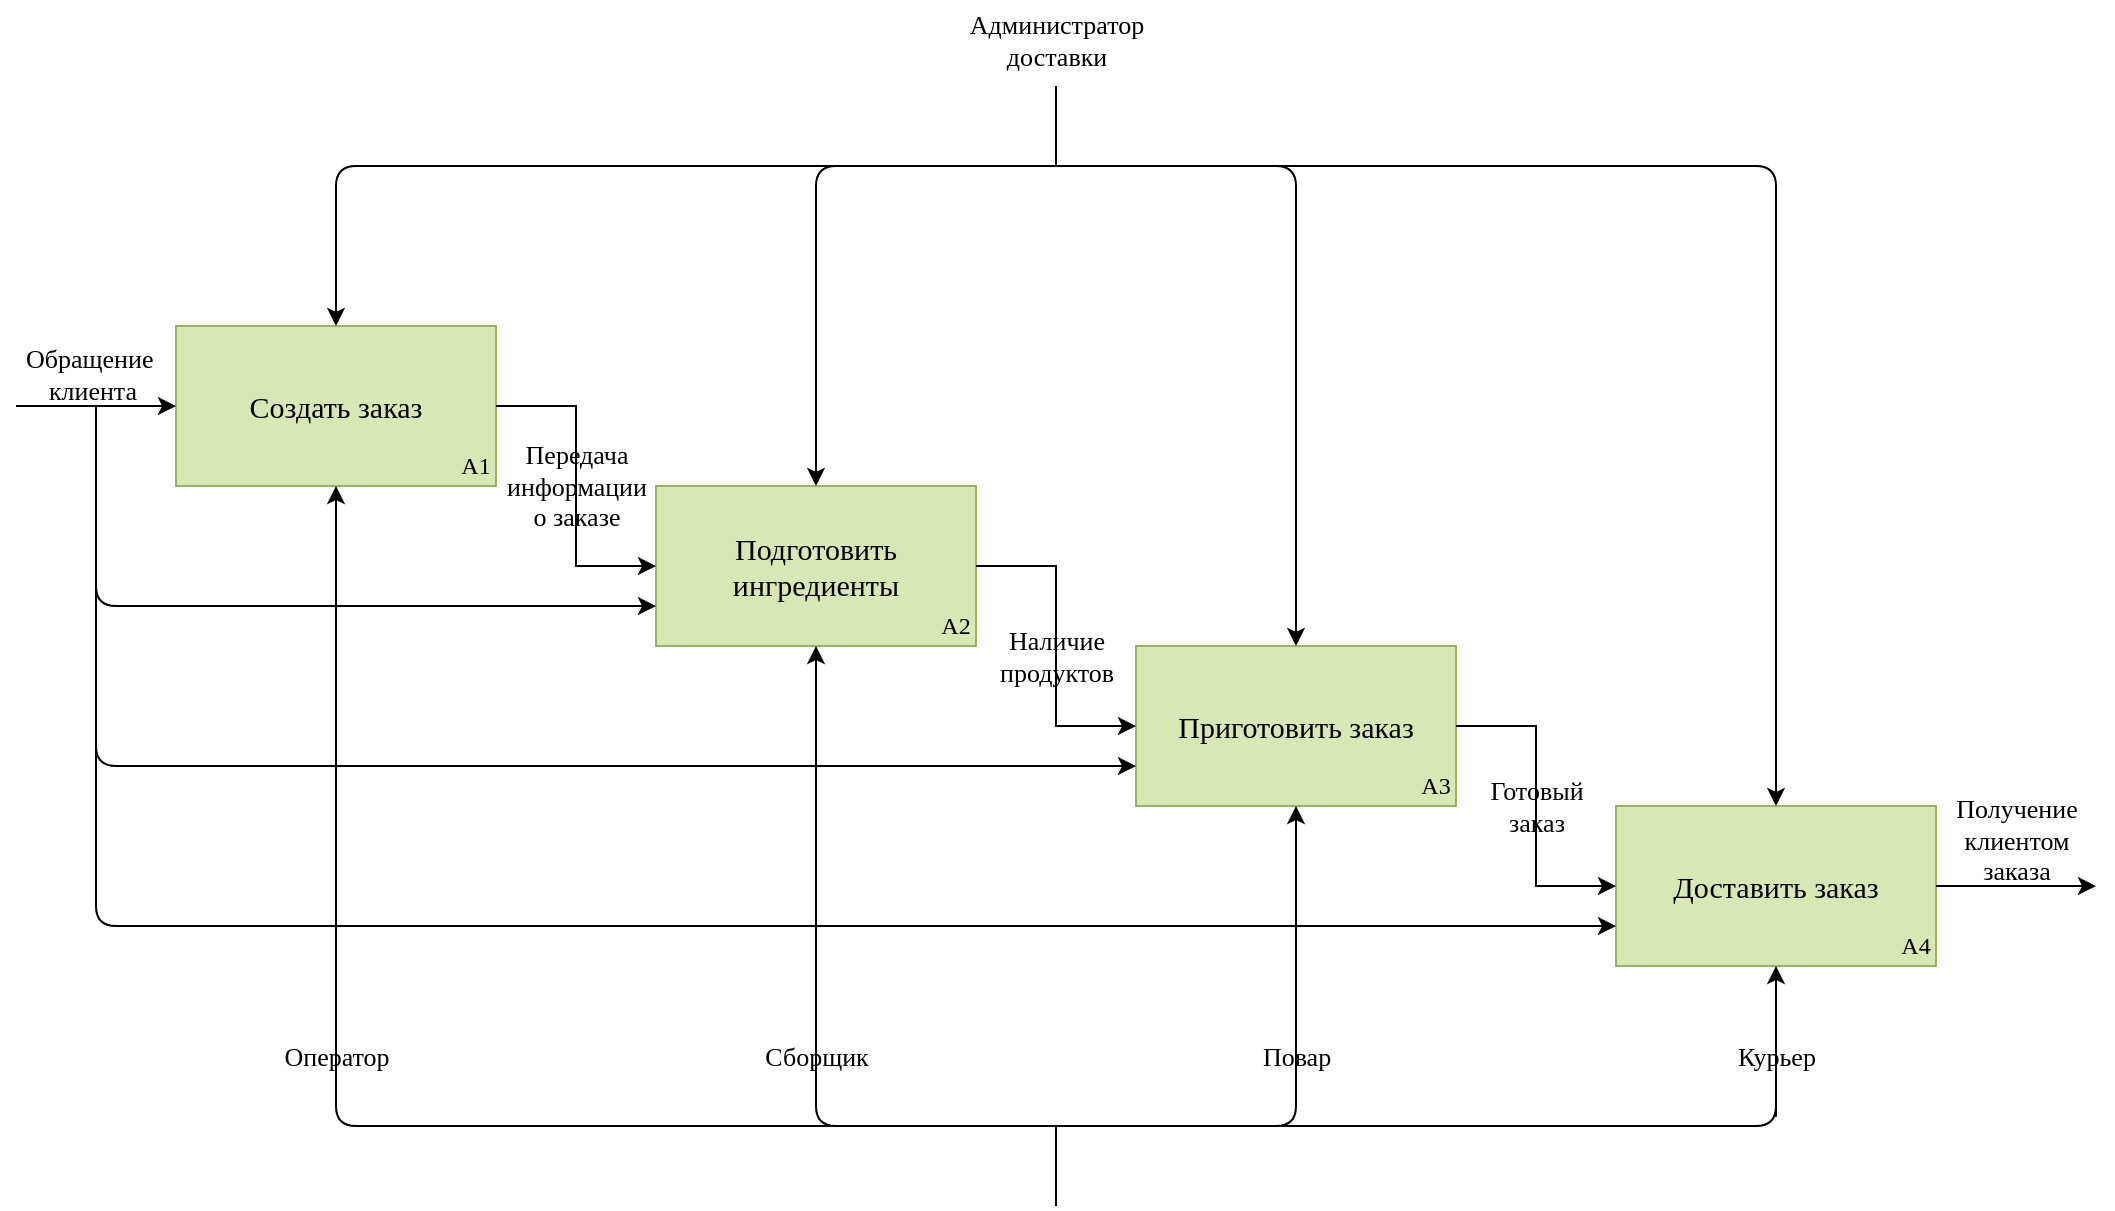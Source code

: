 <mxfile version="20.6.0" type="github">
  <diagram id="nWscwE0eUV1uK9DwcgNZ" name="Диаграмма 4 || Доставка Суши">
    <mxGraphModel dx="1422" dy="794" grid="1" gridSize="10" guides="1" tooltips="1" connect="1" arrows="1" fold="1" page="1" pageScale="1" pageWidth="583" pageHeight="827" math="0" shadow="0">
      <root>
        <mxCell id="0" />
        <mxCell id="1" parent="0" />
        <mxCell id="mWOXNBfhJdZsBLxS7kse-2" value="Создать заказ" style="rounded=0;whiteSpace=wrap;html=1;fillColor=#D7E8B5;strokeColor=#99B364;shadow=0;fontFamily=Times New Roman;fontSize=15;strokeWidth=1;" parent="1" vertex="1">
          <mxGeometry x="162" y="253" width="160" height="80" as="geometry" />
        </mxCell>
        <mxCell id="mWOXNBfhJdZsBLxS7kse-3" value="Подготовить&lt;br style=&quot;font-size: 15px;&quot;&gt;ингредиенты" style="rounded=0;whiteSpace=wrap;html=1;fillColor=#D7E8B5;strokeColor=#99B364;shadow=0;fontFamily=Times New Roman;fontSize=15;strokeWidth=1;" parent="1" vertex="1">
          <mxGeometry x="402" y="333" width="160" height="80" as="geometry" />
        </mxCell>
        <mxCell id="mWOXNBfhJdZsBLxS7kse-4" value="Приготовить заказ" style="rounded=0;whiteSpace=wrap;html=1;fillColor=#D7E8B5;strokeColor=#99B364;shadow=0;fontFamily=Times New Roman;fontSize=15;strokeWidth=1;" parent="1" vertex="1">
          <mxGeometry x="642" y="413" width="160" height="80" as="geometry" />
        </mxCell>
        <mxCell id="mWOXNBfhJdZsBLxS7kse-5" value="Доставить заказ" style="rounded=0;whiteSpace=wrap;html=1;fillColor=#D7E8B5;strokeColor=#99B364;shadow=0;fontFamily=Times New Roman;fontSize=15;strokeWidth=1;" parent="1" vertex="1">
          <mxGeometry x="882" y="493" width="160" height="80" as="geometry" />
        </mxCell>
        <mxCell id="mWOXNBfhJdZsBLxS7kse-6" value="" style="endArrow=classic;html=1;rounded=0;fontFamily=Times New Roman;fontSize=15;exitX=1;exitY=0.5;exitDx=0;exitDy=0;entryX=0;entryY=0.5;entryDx=0;entryDy=0;edgeStyle=orthogonalEdgeStyle;strokeWidth=1;shadow=0;" parent="1" source="mWOXNBfhJdZsBLxS7kse-2" target="mWOXNBfhJdZsBLxS7kse-3" edge="1">
          <mxGeometry width="50" height="50" relative="1" as="geometry">
            <mxPoint x="502" y="523" as="sourcePoint" />
            <mxPoint x="552" y="473" as="targetPoint" />
          </mxGeometry>
        </mxCell>
        <mxCell id="mWOXNBfhJdZsBLxS7kse-7" value="" style="endArrow=classic;html=1;rounded=0;fontFamily=Times New Roman;fontSize=15;exitX=1;exitY=0.5;exitDx=0;exitDy=0;entryX=0;entryY=0.5;entryDx=0;entryDy=0;edgeStyle=orthogonalEdgeStyle;strokeWidth=1;shadow=0;" parent="1" source="mWOXNBfhJdZsBLxS7kse-3" target="mWOXNBfhJdZsBLxS7kse-4" edge="1">
          <mxGeometry width="50" height="50" relative="1" as="geometry">
            <mxPoint x="502" y="523" as="sourcePoint" />
            <mxPoint x="552" y="473" as="targetPoint" />
          </mxGeometry>
        </mxCell>
        <mxCell id="mWOXNBfhJdZsBLxS7kse-8" value="" style="endArrow=classic;html=1;rounded=0;fontFamily=Times New Roman;fontSize=15;exitX=1;exitY=0.5;exitDx=0;exitDy=0;entryX=0;entryY=0.5;entryDx=0;entryDy=0;edgeStyle=orthogonalEdgeStyle;strokeWidth=1;shadow=0;" parent="1" source="mWOXNBfhJdZsBLxS7kse-4" target="mWOXNBfhJdZsBLxS7kse-5" edge="1">
          <mxGeometry width="50" height="50" relative="1" as="geometry">
            <mxPoint x="502" y="523" as="sourcePoint" />
            <mxPoint x="552" y="473" as="targetPoint" />
          </mxGeometry>
        </mxCell>
        <mxCell id="mWOXNBfhJdZsBLxS7kse-9" value="" style="endArrow=classic;html=1;rounded=0;fontFamily=Times New Roman;fontSize=15;entryX=0;entryY=0.5;entryDx=0;entryDy=0;strokeWidth=1;shadow=0;" parent="1" target="mWOXNBfhJdZsBLxS7kse-2" edge="1">
          <mxGeometry width="50" height="50" relative="1" as="geometry">
            <mxPoint x="82" y="293" as="sourcePoint" />
            <mxPoint x="572" y="243" as="targetPoint" />
          </mxGeometry>
        </mxCell>
        <mxCell id="mWOXNBfhJdZsBLxS7kse-10" value="" style="endArrow=classic;startArrow=none;html=1;rounded=1;fontFamily=Times New Roman;fontSize=15;entryX=0.5;entryY=1;entryDx=0;entryDy=0;exitX=0.5;exitY=1;exitDx=0;exitDy=0;edgeStyle=orthogonalEdgeStyle;strokeWidth=1;shadow=0;" parent="1" source="mWOXNBfhJdZsBLxS7kse-29" target="mWOXNBfhJdZsBLxS7kse-5" edge="1">
          <mxGeometry width="50" height="50" relative="1" as="geometry">
            <mxPoint x="462" y="443" as="sourcePoint" />
            <mxPoint x="512" y="393" as="targetPoint" />
            <Array as="points">
              <mxPoint x="962" y="653" />
            </Array>
          </mxGeometry>
        </mxCell>
        <mxCell id="mWOXNBfhJdZsBLxS7kse-11" value="" style="endArrow=classic;startArrow=classic;html=1;rounded=1;fontFamily=Times New Roman;fontSize=15;entryX=0.5;entryY=1;entryDx=0;entryDy=0;exitX=0.5;exitY=1;exitDx=0;exitDy=0;edgeStyle=orthogonalEdgeStyle;strokeWidth=1;shadow=0;" parent="1" source="mWOXNBfhJdZsBLxS7kse-3" target="mWOXNBfhJdZsBLxS7kse-4" edge="1">
          <mxGeometry width="50" height="50" relative="1" as="geometry">
            <mxPoint x="462" y="443" as="sourcePoint" />
            <mxPoint x="512" y="393" as="targetPoint" />
            <Array as="points">
              <mxPoint x="482" y="653" />
              <mxPoint x="722" y="653" />
            </Array>
          </mxGeometry>
        </mxCell>
        <mxCell id="mWOXNBfhJdZsBLxS7kse-13" value="" style="endArrow=classic;html=1;rounded=1;fontFamily=Times New Roman;fontSize=15;entryX=0;entryY=0.75;entryDx=0;entryDy=0;edgeStyle=orthogonalEdgeStyle;strokeWidth=1;shadow=0;" parent="1" target="mWOXNBfhJdZsBLxS7kse-3" edge="1">
          <mxGeometry width="50" height="50" relative="1" as="geometry">
            <mxPoint x="122" y="293" as="sourcePoint" />
            <mxPoint x="512" y="393" as="targetPoint" />
            <Array as="points">
              <mxPoint x="122" y="393" />
            </Array>
          </mxGeometry>
        </mxCell>
        <mxCell id="mWOXNBfhJdZsBLxS7kse-14" value="" style="endArrow=classic;html=1;rounded=1;fontFamily=Times New Roman;fontSize=15;entryX=0;entryY=0.75;entryDx=0;entryDy=0;edgeStyle=orthogonalEdgeStyle;strokeWidth=1;shadow=0;" parent="1" target="mWOXNBfhJdZsBLxS7kse-4" edge="1">
          <mxGeometry width="50" height="50" relative="1" as="geometry">
            <mxPoint x="122" y="293" as="sourcePoint" />
            <mxPoint x="412" y="403" as="targetPoint" />
            <Array as="points">
              <mxPoint x="122" y="473" />
            </Array>
          </mxGeometry>
        </mxCell>
        <mxCell id="mWOXNBfhJdZsBLxS7kse-15" value="" style="endArrow=classic;html=1;rounded=1;fontFamily=Times New Roman;fontSize=15;entryX=0;entryY=0.75;entryDx=0;entryDy=0;edgeStyle=orthogonalEdgeStyle;strokeWidth=1;shadow=0;" parent="1" target="mWOXNBfhJdZsBLxS7kse-5" edge="1">
          <mxGeometry width="50" height="50" relative="1" as="geometry">
            <mxPoint x="122" y="293" as="sourcePoint" />
            <mxPoint x="422" y="413" as="targetPoint" />
            <Array as="points">
              <mxPoint x="122" y="553" />
            </Array>
          </mxGeometry>
        </mxCell>
        <mxCell id="mWOXNBfhJdZsBLxS7kse-16" value="" style="endArrow=classic;startArrow=classic;html=1;rounded=1;fontFamily=Times New Roman;fontSize=15;entryX=0.5;entryY=0;entryDx=0;entryDy=0;exitX=0.5;exitY=0;exitDx=0;exitDy=0;edgeStyle=orthogonalEdgeStyle;strokeWidth=1;shadow=0;" parent="1" source="mWOXNBfhJdZsBLxS7kse-5" target="mWOXNBfhJdZsBLxS7kse-2" edge="1">
          <mxGeometry width="50" height="50" relative="1" as="geometry">
            <mxPoint x="462" y="353" as="sourcePoint" />
            <mxPoint x="512" y="303" as="targetPoint" />
            <Array as="points">
              <mxPoint x="962" y="173" />
              <mxPoint x="242" y="173" />
            </Array>
          </mxGeometry>
        </mxCell>
        <mxCell id="mWOXNBfhJdZsBLxS7kse-17" value="" style="endArrow=classic;startArrow=classic;html=1;rounded=1;fontFamily=Times New Roman;fontSize=15;entryX=0.5;entryY=0;entryDx=0;entryDy=0;exitX=0.5;exitY=0;exitDx=0;exitDy=0;edgeStyle=orthogonalEdgeStyle;strokeWidth=1;shadow=0;" parent="1" source="mWOXNBfhJdZsBLxS7kse-3" target="mWOXNBfhJdZsBLxS7kse-4" edge="1">
          <mxGeometry width="50" height="50" relative="1" as="geometry">
            <mxPoint x="462" y="263" as="sourcePoint" />
            <mxPoint x="512" y="213" as="targetPoint" />
            <Array as="points">
              <mxPoint x="482" y="173" />
              <mxPoint x="722" y="173" />
            </Array>
          </mxGeometry>
        </mxCell>
        <mxCell id="mWOXNBfhJdZsBLxS7kse-18" value="" style="endArrow=none;html=1;rounded=1;fontFamily=Times New Roman;fontSize=13;strokeWidth=1;shadow=0;" parent="1" edge="1">
          <mxGeometry width="50" height="50" relative="1" as="geometry">
            <mxPoint x="602" y="653" as="sourcePoint" />
            <mxPoint x="602" y="693" as="targetPoint" />
          </mxGeometry>
        </mxCell>
        <mxCell id="mWOXNBfhJdZsBLxS7kse-19" value="" style="endArrow=none;html=1;rounded=1;fontFamily=Times New Roman;fontSize=15;strokeWidth=1;shadow=0;" parent="1" edge="1">
          <mxGeometry width="50" height="50" relative="1" as="geometry">
            <mxPoint x="602" y="133" as="sourcePoint" />
            <mxPoint x="602" y="173" as="targetPoint" />
          </mxGeometry>
        </mxCell>
        <mxCell id="mWOXNBfhJdZsBLxS7kse-20" value="A1" style="text;html=1;strokeColor=none;fillColor=none;align=center;verticalAlign=middle;whiteSpace=wrap;rounded=0;fontFamily=Times New Roman;strokeWidth=1;shadow=0;" parent="1" vertex="1">
          <mxGeometry x="302" y="313" width="20" height="20" as="geometry" />
        </mxCell>
        <mxCell id="mWOXNBfhJdZsBLxS7kse-21" value="A2" style="text;html=1;strokeColor=none;fillColor=none;align=center;verticalAlign=middle;whiteSpace=wrap;rounded=0;fontFamily=Times New Roman;strokeWidth=1;shadow=0;" parent="1" vertex="1">
          <mxGeometry x="542" y="393" width="20" height="20" as="geometry" />
        </mxCell>
        <mxCell id="mWOXNBfhJdZsBLxS7kse-22" value="A3" style="text;html=1;strokeColor=none;fillColor=none;align=center;verticalAlign=middle;whiteSpace=wrap;rounded=0;fontFamily=Times New Roman;strokeWidth=1;shadow=0;" parent="1" vertex="1">
          <mxGeometry x="782" y="473" width="20" height="20" as="geometry" />
        </mxCell>
        <mxCell id="mWOXNBfhJdZsBLxS7kse-23" value="A4" style="text;html=1;strokeColor=none;fillColor=none;align=center;verticalAlign=middle;whiteSpace=wrap;rounded=0;fontFamily=Times New Roman;strokeWidth=1;shadow=0;" parent="1" vertex="1">
          <mxGeometry x="1022" y="553" width="20" height="20" as="geometry" />
        </mxCell>
        <mxCell id="mWOXNBfhJdZsBLxS7kse-24" value="Обращение&amp;nbsp;&lt;br style=&quot;font-size: 13px;&quot;&gt;клиента" style="text;html=1;align=center;verticalAlign=middle;resizable=0;points=[];autosize=1;strokeColor=none;fillColor=none;fontSize=13;fontFamily=Times New Roman;strokeWidth=1;shadow=0;" parent="1" vertex="1">
          <mxGeometry x="75" y="257" width="90" height="40" as="geometry" />
        </mxCell>
        <mxCell id="mWOXNBfhJdZsBLxS7kse-25" value="Администратор &lt;br style=&quot;font-size: 13px;&quot;&gt;доставки" style="text;html=1;align=center;verticalAlign=middle;resizable=0;points=[];autosize=1;strokeColor=none;fillColor=none;fontSize=13;fontFamily=Times New Roman;strokeWidth=1;shadow=0;" parent="1" vertex="1">
          <mxGeometry x="547" y="90" width="110" height="40" as="geometry" />
        </mxCell>
        <mxCell id="mWOXNBfhJdZsBLxS7kse-26" value="Передача &lt;br style=&quot;font-size: 13px;&quot;&gt;информации&lt;br style=&quot;font-size: 13px;&quot;&gt;о заказе" style="text;html=1;align=center;verticalAlign=middle;resizable=0;points=[];autosize=1;strokeColor=none;fillColor=none;fontSize=13;fontFamily=Times New Roman;strokeWidth=1;shadow=0;" parent="1" vertex="1">
          <mxGeometry x="317" y="303" width="90" height="60" as="geometry" />
        </mxCell>
        <mxCell id="mWOXNBfhJdZsBLxS7kse-27" value="Наличие&lt;br style=&quot;font-size: 13px;&quot;&gt;продуктов" style="text;html=1;align=center;verticalAlign=middle;resizable=0;points=[];autosize=1;strokeColor=none;fillColor=none;fontSize=13;fontFamily=Times New Roman;strokeWidth=1;shadow=0;" parent="1" vertex="1">
          <mxGeometry x="562" y="398" width="80" height="40" as="geometry" />
        </mxCell>
        <mxCell id="mWOXNBfhJdZsBLxS7kse-28" value="Готовый&lt;br style=&quot;font-size: 13px;&quot;&gt;заказ" style="text;html=1;align=center;verticalAlign=middle;resizable=0;points=[];autosize=1;strokeColor=none;fillColor=none;fontSize=13;fontFamily=Times New Roman;strokeWidth=1;shadow=0;" parent="1" vertex="1">
          <mxGeometry x="807" y="473" width="70" height="40" as="geometry" />
        </mxCell>
        <mxCell id="mWOXNBfhJdZsBLxS7kse-29" value="Курьер" style="text;html=1;align=center;verticalAlign=middle;resizable=0;points=[];autosize=1;strokeColor=none;fillColor=none;fontSize=13;fontFamily=Times New Roman;strokeWidth=1;shadow=0;" parent="1" vertex="1">
          <mxGeometry x="932" y="603" width="60" height="30" as="geometry" />
        </mxCell>
        <mxCell id="mWOXNBfhJdZsBLxS7kse-30" value="" style="endArrow=none;startArrow=classic;html=1;rounded=1;fontFamily=Times New Roman;fontSize=15;entryX=0.5;entryY=1;entryDx=0;entryDy=0;exitX=0.5;exitY=1;exitDx=0;exitDy=0;edgeStyle=orthogonalEdgeStyle;strokeWidth=1;shadow=0;" parent="1" source="mWOXNBfhJdZsBLxS7kse-2" target="mWOXNBfhJdZsBLxS7kse-29" edge="1">
          <mxGeometry width="50" height="50" relative="1" as="geometry">
            <mxPoint x="242" y="333" as="sourcePoint" />
            <mxPoint x="962" y="573" as="targetPoint" />
            <Array as="points">
              <mxPoint x="242" y="653" />
            </Array>
          </mxGeometry>
        </mxCell>
        <mxCell id="mWOXNBfhJdZsBLxS7kse-32" value="Повар" style="text;html=1;align=center;verticalAlign=middle;resizable=0;points=[];autosize=1;strokeColor=none;fillColor=none;fontSize=13;fontFamily=Times New Roman;strokeWidth=1;shadow=0;" parent="1" vertex="1">
          <mxGeometry x="692" y="603" width="60" height="30" as="geometry" />
        </mxCell>
        <mxCell id="mWOXNBfhJdZsBLxS7kse-33" value="Сборщик" style="text;html=1;align=center;verticalAlign=middle;resizable=0;points=[];autosize=1;strokeColor=none;fillColor=none;fontSize=13;fontFamily=Times New Roman;strokeWidth=1;shadow=0;" parent="1" vertex="1">
          <mxGeometry x="442" y="603" width="80" height="30" as="geometry" />
        </mxCell>
        <mxCell id="A06-rk2m7ul7ZEH1Ovyc-1" value="Оператор" style="text;html=1;align=center;verticalAlign=middle;resizable=0;points=[];autosize=1;strokeColor=none;fillColor=none;fontSize=13;fontFamily=Times New Roman;strokeWidth=1;shadow=0;" parent="1" vertex="1">
          <mxGeometry x="202" y="603" width="80" height="30" as="geometry" />
        </mxCell>
        <mxCell id="eUki8fx3piQpbCmK3DDj-1" value="" style="endArrow=classic;html=1;rounded=0;exitX=1;exitY=0.5;exitDx=0;exitDy=0;" edge="1" parent="1" source="mWOXNBfhJdZsBLxS7kse-5">
          <mxGeometry width="50" height="50" relative="1" as="geometry">
            <mxPoint x="602" y="483" as="sourcePoint" />
            <mxPoint x="1122" y="533" as="targetPoint" />
          </mxGeometry>
        </mxCell>
        <mxCell id="eUki8fx3piQpbCmK3DDj-2" value="Получение&lt;br style=&quot;font-size: 13px;&quot;&gt;клиентом&lt;br style=&quot;font-size: 13px;&quot;&gt;заказа" style="text;html=1;align=center;verticalAlign=middle;resizable=0;points=[];autosize=1;strokeColor=none;fillColor=none;fontFamily=Times New Roman;fontSize=13;" vertex="1" parent="1">
          <mxGeometry x="1042" y="480" width="80" height="60" as="geometry" />
        </mxCell>
      </root>
    </mxGraphModel>
  </diagram>
</mxfile>
